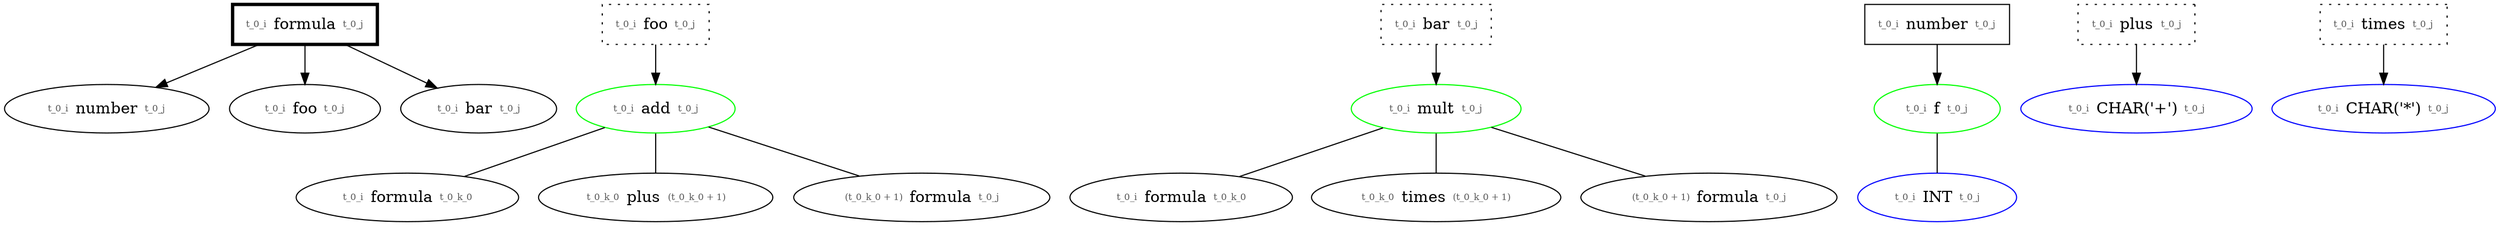 digraph bill {
node_1 [ label=<<table border='0'><tr><td><font point-size='8' color='#555555'>t_0_i</font></td><td>formula</td><td><font point-size='8' color='#555555'>t_0_j</font></td></tr></table>>, color="black", shape="box", penwidth=3 ];
node_2 [ label=<<table border='0'><tr><td><font point-size='8' color='#555555'>t_0_i</font></td><td>number</td><td><font point-size='8' color='#555555'>t_0_j</font></td></tr></table>>, color="black" ];
node_1 -> node_2;
node_3 [ label=<<table border='0'><tr><td><font point-size='8' color='#555555'>t_0_i</font></td><td>foo</td><td><font point-size='8' color='#555555'>t_0_j</font></td></tr></table>>, color="black" ];
node_1 -> node_3;
node_4 [ label=<<table border='0'><tr><td><font point-size='8' color='#555555'>t_0_i</font></td><td>bar</td><td><font point-size='8' color='#555555'>t_0_j</font></td></tr></table>>, color="black" ];
node_1 -> node_4;
node_5 [ label=<<table border='0'><tr><td><font point-size='8' color='#555555'>t_0_i</font></td><td>foo</td><td><font point-size='8' color='#555555'>t_0_j</font></td></tr></table>>, color="black", shape="box", style="dotted" ];
node_6 [ label=<<table border='0'><tr><td><font point-size='8' color='#555555'>t_0_i</font></td><td>add</td><td><font point-size='8' color='#555555'>t_0_j</font></td></tr></table>>, color="green" ];
node_7 [ label=<<table border='0'><tr><td><font point-size='8' color='#555555'>t_0_i</font></td><td>formula</td><td><font point-size='8' color='#555555'>t_0_k_0</font></td></tr></table>>, color="black" ];
node_6 -> node_7 [ arrowhead=none ];
node_8 [ label=<<table border='0'><tr><td><font point-size='8' color='#555555'>t_0_k_0</font></td><td>plus</td><td><font point-size='8' color='#555555'>(t_0_k_0 + 1)</font></td></tr></table>>, color="black" ];
node_6 -> node_8 [ arrowhead=none ];
node_9 [ label=<<table border='0'><tr><td><font point-size='8' color='#555555'>(t_0_k_0 + 1)</font></td><td>formula</td><td><font point-size='8' color='#555555'>t_0_j</font></td></tr></table>>, color="black" ];
node_6 -> node_9 [ arrowhead=none ];
node_5 -> node_6;
node_10 [ label=<<table border='0'><tr><td><font point-size='8' color='#555555'>t_0_i</font></td><td>bar</td><td><font point-size='8' color='#555555'>t_0_j</font></td></tr></table>>, color="black", shape="box", style="dotted" ];
node_11 [ label=<<table border='0'><tr><td><font point-size='8' color='#555555'>t_0_i</font></td><td>mult</td><td><font point-size='8' color='#555555'>t_0_j</font></td></tr></table>>, color="green" ];
node_12 [ label=<<table border='0'><tr><td><font point-size='8' color='#555555'>t_0_i</font></td><td>formula</td><td><font point-size='8' color='#555555'>t_0_k_0</font></td></tr></table>>, color="black" ];
node_11 -> node_12 [ arrowhead=none ];
node_13 [ label=<<table border='0'><tr><td><font point-size='8' color='#555555'>t_0_k_0</font></td><td>times</td><td><font point-size='8' color='#555555'>(t_0_k_0 + 1)</font></td></tr></table>>, color="black" ];
node_11 -> node_13 [ arrowhead=none ];
node_14 [ label=<<table border='0'><tr><td><font point-size='8' color='#555555'>(t_0_k_0 + 1)</font></td><td>formula</td><td><font point-size='8' color='#555555'>t_0_j</font></td></tr></table>>, color="black" ];
node_11 -> node_14 [ arrowhead=none ];
node_10 -> node_11;
node_15 [ label=<<table border='0'><tr><td><font point-size='8' color='#555555'>t_0_i</font></td><td>number</td><td><font point-size='8' color='#555555'>t_0_j</font></td></tr></table>>, color="black", shape="box" ];
node_16 [ label=<<table border='0'><tr><td><font point-size='8' color='#555555'>t_0_i</font></td><td>f</td><td><font point-size='8' color='#555555'>t_0_j</font></td></tr></table>>, color="green" ];
node_17 [ label=<<table border='0'><tr><td><font point-size='8' color='#555555'>t_0_i</font></td><td>INT</td><td><font point-size='8' color='#555555'>t_0_j</font></td></tr></table>>, color="blue" ];
node_16 -> node_17 [ arrowhead=none ];
node_15 -> node_16;
node_18 [ label=<<table border='0'><tr><td><font point-size='8' color='#555555'>t_0_i</font></td><td>plus</td><td><font point-size='8' color='#555555'>t_0_j</font></td></tr></table>>, color="black", shape="box", style="dotted" ];
node_19 [ label=<<table border='0'><tr><td><font point-size='8' color='#555555'>t_0_i</font></td><td>CHAR('+')</td><td><font point-size='8' color='#555555'>t_0_j</font></td></tr></table>>, color="blue" ];
node_18 -> node_19;
node_20 [ label=<<table border='0'><tr><td><font point-size='8' color='#555555'>t_0_i</font></td><td>times</td><td><font point-size='8' color='#555555'>t_0_j</font></td></tr></table>>, color="black", shape="box", style="dotted" ];
node_21 [ label=<<table border='0'><tr><td><font point-size='8' color='#555555'>t_0_i</font></td><td>CHAR('*')</td><td><font point-size='8' color='#555555'>t_0_j</font></td></tr></table>>, color="blue" ];
node_20 -> node_21;
}

